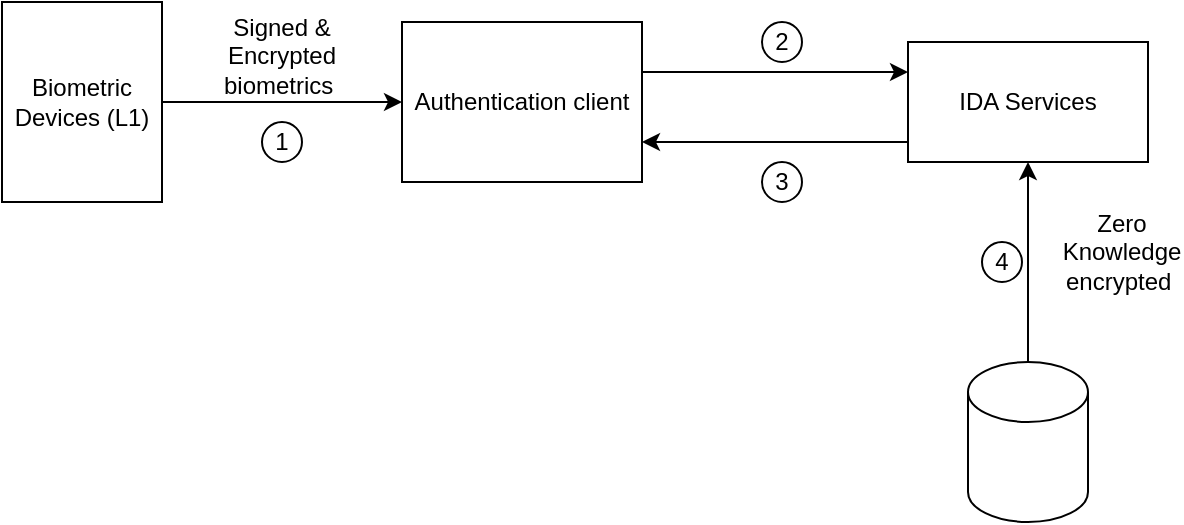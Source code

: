 <mxfile version="16.1.0" type="github">
  <diagram id="LCYlUeqz_Hxuz02imdLR" name="Page-1">
    <mxGraphModel dx="1032" dy="652" grid="1" gridSize="10" guides="1" tooltips="1" connect="1" arrows="1" fold="1" page="1" pageScale="1" pageWidth="2336" pageHeight="1654" math="0" shadow="0">
      <root>
        <mxCell id="0" />
        <mxCell id="1" parent="0" />
        <mxCell id="FqZSSXWBveTEOpzE2NjO-4" style="edgeStyle=orthogonalEdgeStyle;rounded=0;orthogonalLoop=1;jettySize=auto;html=1;exitX=1;exitY=0.5;exitDx=0;exitDy=0;entryX=0;entryY=0.5;entryDx=0;entryDy=0;" parent="1" source="FqZSSXWBveTEOpzE2NjO-2" target="FqZSSXWBveTEOpzE2NjO-3" edge="1">
          <mxGeometry relative="1" as="geometry" />
        </mxCell>
        <mxCell id="FqZSSXWBveTEOpzE2NjO-2" value="Biometric Devices (L1)" style="rounded=0;whiteSpace=wrap;html=1;" parent="1" vertex="1">
          <mxGeometry x="210" y="200" width="80" height="100" as="geometry" />
        </mxCell>
        <mxCell id="FqZSSXWBveTEOpzE2NjO-7" style="edgeStyle=orthogonalEdgeStyle;rounded=0;orthogonalLoop=1;jettySize=auto;html=1;entryX=0;entryY=0.5;entryDx=0;entryDy=0;" parent="1" edge="1">
          <mxGeometry relative="1" as="geometry">
            <mxPoint x="530" y="235" as="sourcePoint" />
            <mxPoint x="663" y="235" as="targetPoint" />
          </mxGeometry>
        </mxCell>
        <mxCell id="FqZSSXWBveTEOpzE2NjO-3" value="Authentication client" style="rounded=0;whiteSpace=wrap;html=1;" parent="1" vertex="1">
          <mxGeometry x="410" y="210" width="120" height="80" as="geometry" />
        </mxCell>
        <mxCell id="FqZSSXWBveTEOpzE2NjO-5" value="Signed &amp;amp; Encrypted biometrics&amp;nbsp;" style="text;html=1;strokeColor=none;fillColor=none;align=center;verticalAlign=middle;whiteSpace=wrap;rounded=0;" parent="1" vertex="1">
          <mxGeometry x="320" y="202" width="60" height="50" as="geometry" />
        </mxCell>
        <mxCell id="9QMCUtVHab_PVGRH12ZZ-3" style="edgeStyle=orthogonalEdgeStyle;rounded=0;orthogonalLoop=1;jettySize=auto;html=1;exitX=0;exitY=0.75;exitDx=0;exitDy=0;" edge="1" parent="1" source="FqZSSXWBveTEOpzE2NjO-6">
          <mxGeometry relative="1" as="geometry">
            <mxPoint x="530" y="270" as="targetPoint" />
            <Array as="points">
              <mxPoint x="663" y="270" />
            </Array>
          </mxGeometry>
        </mxCell>
        <mxCell id="FqZSSXWBveTEOpzE2NjO-6" value="IDA Services" style="rounded=0;whiteSpace=wrap;html=1;" parent="1" vertex="1">
          <mxGeometry x="663" y="220" width="120" height="60" as="geometry" />
        </mxCell>
        <mxCell id="FqZSSXWBveTEOpzE2NjO-9" style="edgeStyle=orthogonalEdgeStyle;rounded=0;orthogonalLoop=1;jettySize=auto;html=1;entryX=0.5;entryY=1;entryDx=0;entryDy=0;" parent="1" source="FqZSSXWBveTEOpzE2NjO-8" target="FqZSSXWBveTEOpzE2NjO-6" edge="1">
          <mxGeometry relative="1" as="geometry" />
        </mxCell>
        <mxCell id="FqZSSXWBveTEOpzE2NjO-8" value="" style="shape=cylinder3;whiteSpace=wrap;html=1;boundedLbl=1;backgroundOutline=1;size=15;" parent="1" vertex="1">
          <mxGeometry x="693" y="380" width="60" height="80" as="geometry" />
        </mxCell>
        <mxCell id="FqZSSXWBveTEOpzE2NjO-10" value="Zero Knowledge encrypted&amp;nbsp;" style="text;html=1;strokeColor=none;fillColor=none;align=center;verticalAlign=middle;whiteSpace=wrap;rounded=0;" parent="1" vertex="1">
          <mxGeometry x="740" y="310" width="60" height="30" as="geometry" />
        </mxCell>
        <mxCell id="FqZSSXWBveTEOpzE2NjO-14" value="1" style="ellipse;whiteSpace=wrap;html=1;aspect=fixed;" parent="1" vertex="1">
          <mxGeometry x="340" y="260" width="20" height="20" as="geometry" />
        </mxCell>
        <mxCell id="FqZSSXWBveTEOpzE2NjO-15" value="2" style="ellipse;whiteSpace=wrap;html=1;aspect=fixed;" parent="1" vertex="1">
          <mxGeometry x="590" y="210" width="20" height="20" as="geometry" />
        </mxCell>
        <mxCell id="9QMCUtVHab_PVGRH12ZZ-5" value="3" style="ellipse;whiteSpace=wrap;html=1;aspect=fixed;" vertex="1" parent="1">
          <mxGeometry x="590" y="280" width="20" height="20" as="geometry" />
        </mxCell>
        <mxCell id="9QMCUtVHab_PVGRH12ZZ-6" value="4" style="ellipse;whiteSpace=wrap;html=1;aspect=fixed;" vertex="1" parent="1">
          <mxGeometry x="700" y="320" width="20" height="20" as="geometry" />
        </mxCell>
      </root>
    </mxGraphModel>
  </diagram>
</mxfile>
